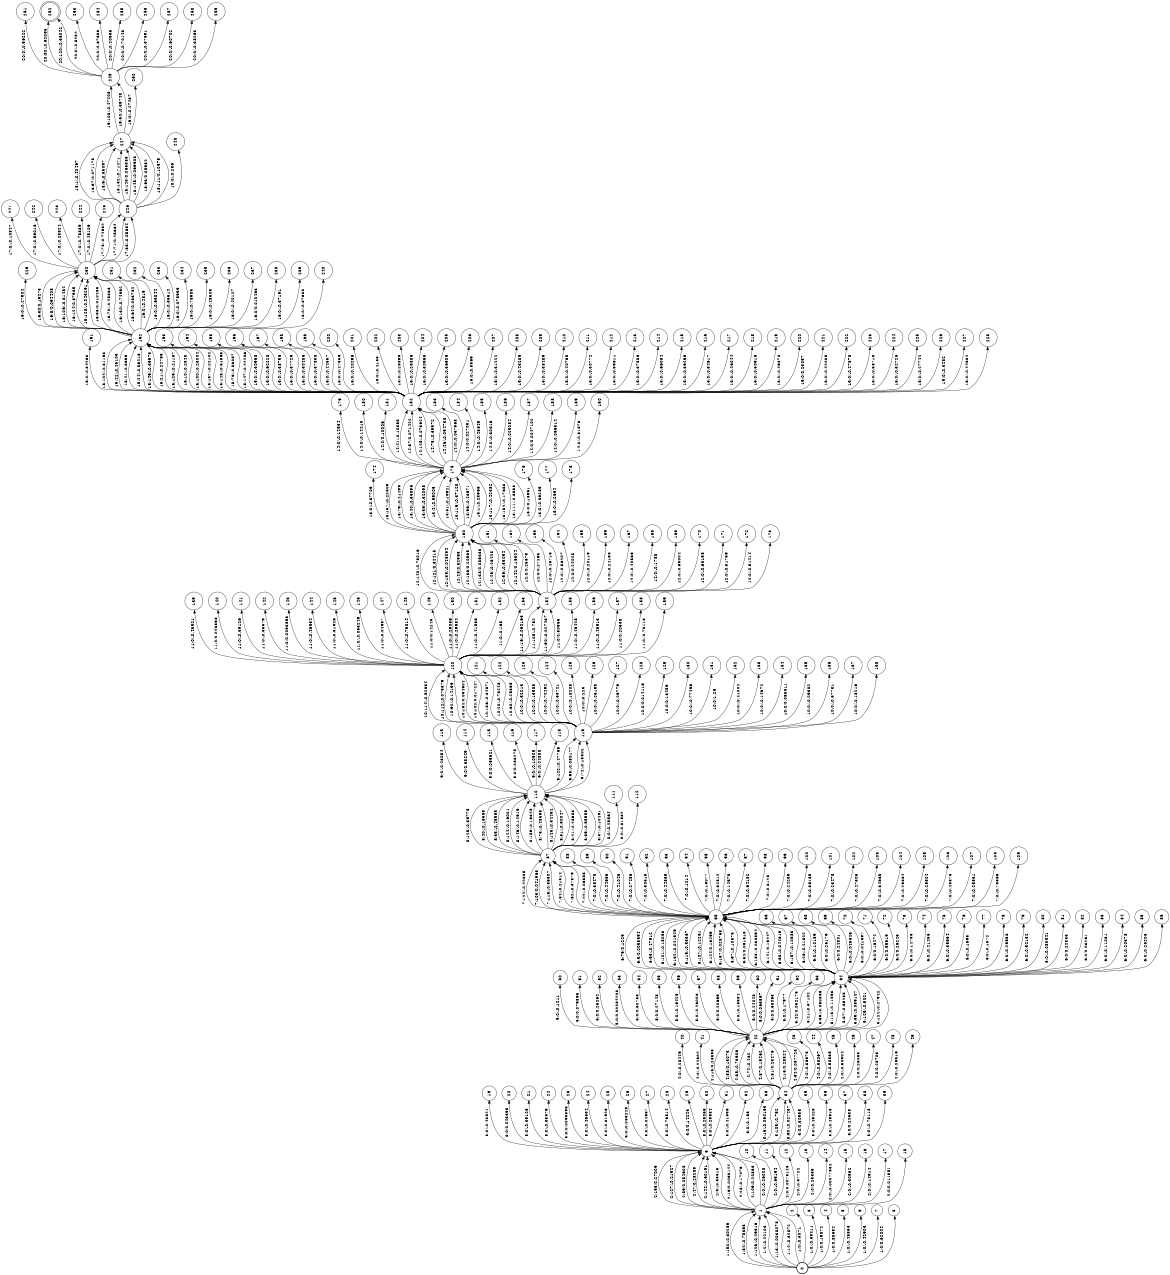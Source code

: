 digraph FST {
rankdir = LR;
size = "8.5,11";
label = "";
center = 1;
orientation = Landscape;
ranksep = "0.4";
nodesep = "0.25";
0 [label = "0", shape = circle, style = bold, fontsize = 14]
	0 -> 1 [label = "1:150/-0.30259", fontsize = 14];
	0 -> 1 [label = "1:82/-0.75353", fontsize = 14];
	0 -> 1 [label = "1:126/-0.29616", fontsize = 14];
	0 -> 1 [label = "1:2/-0.22103", fontsize = 14];
	0 -> 1 [label = "1:13/-0.0038078", fontsize = 14];
	0 -> 1 [label = "1:12/-0.32872", fontsize = 14];
	0 -> 2 [label = "1:0/-0.5071", fontsize = 14];
	0 -> 3 [label = "1:0/-0.59411", fontsize = 14];
	0 -> 4 [label = "1:0/0.19874", fontsize = 14];
	0 -> 5 [label = "1:0/0.88594", fontsize = 14];
	0 -> 6 [label = "1:0/-0.45853", fontsize = 14];
	0 -> 7 [label = "1:0/-0.42905", fontsize = 14];
	0 -> 8 [label = "1:0/0.62004", fontsize = 14];
1 [label = "1", shape = circle, style = solid, fontsize = 14]
	1 -> 9 [label = "2:153/0.27009", fontsize = 14];
	1 -> 9 [label = "2:127/-0.21527", fontsize = 14];
	1 -> 9 [label = "2:89/0.054608", fontsize = 14];
	1 -> 9 [label = "2:47/0.28289", fontsize = 14];
	1 -> 9 [label = "2:144/-0.60191", fontsize = 14];
	1 -> 9 [label = "2:3/-0.53315", fontsize = 14];
	1 -> 10 [label = "2:0/-0.26008", fontsize = 14];
	1 -> 11 [label = "2:0/-0.65194", fontsize = 14];
	1 -> 12 [label = "2:0/0.0078145", fontsize = 14];
	1 -> 13 [label = "2:0/-0.57722", fontsize = 14];
	1 -> 14 [label = "2:0/0.23335", fontsize = 14];
	1 -> 15 [label = "2:0/-0.00077832", fontsize = 14];
	1 -> 9 [label = "2:19/0.0098144", fontsize = 14];
	1 -> 9 [label = "2:23/-0.17079", fontsize = 14];
	1 -> 9 [label = "2:109/0.20863", fontsize = 14];
	1 -> 16 [label = "2:0/-0.30562", fontsize = 14];
	1 -> 17 [label = "2:0/-0.14914", fontsize = 14];
	1 -> 18 [label = "2:0/0.011351", fontsize = 14];
2 [label = "2", shape = circle, style = solid, fontsize = 14]
3 [label = "3", shape = circle, style = solid, fontsize = 14]
4 [label = "4", shape = circle, style = solid, fontsize = 14]
5 [label = "5", shape = circle, style = solid, fontsize = 14]
6 [label = "6", shape = circle, style = solid, fontsize = 14]
7 [label = "7", shape = circle, style = solid, fontsize = 14]
8 [label = "8", shape = circle, style = solid, fontsize = 14]
9 [label = "9", shape = circle, style = solid, fontsize = 14]
	9 -> 19 [label = "3:0/-0.43521", fontsize = 14];
	9 -> 20 [label = "3:0/0.043393", fontsize = 14];
	9 -> 21 [label = "3:0/-0.39126", fontsize = 14];
	9 -> 22 [label = "3:0/-0.33579", fontsize = 14];
	9 -> 23 [label = "3:0/0.0093593", fontsize = 14];
	9 -> 24 [label = "3:0/-0.46534", fontsize = 14];
	9 -> 25 [label = "3:0/-0.31926", fontsize = 14];
	9 -> 26 [label = "3:0/-0.053249", fontsize = 14];
	9 -> 27 [label = "3:0/-0.04657", fontsize = 14];
	9 -> 28 [label = "3:0/-0.76814", fontsize = 14];
	9 -> 29 [label = "3:0/0.14243", fontsize = 14];
	9 -> 30 [label = "3:0/-0.29056", fontsize = 14];
	9 -> 31 [label = "3:0/-0.29984", fontsize = 14];
	9 -> 32 [label = "3:0/-0.41536", fontsize = 14];
	9 -> 33 [label = "3:0/-0.168", fontsize = 14];
	9 -> 34 [label = "3:16/-0.060163", fontsize = 14];
	9 -> 34 [label = "3:105/-0.752", fontsize = 14];
	9 -> 34 [label = "3:90/-0.027437", fontsize = 14];
	9 -> 35 [label = "3:0/0.30955", fontsize = 14];
	9 -> 36 [label = "3:0/-0.46428", fontsize = 14];
	9 -> 37 [label = "3:0/-0.46913", fontsize = 14];
	9 -> 38 [label = "3:0/0.20538", fontsize = 14];
	9 -> 39 [label = "3:0/-0.78118", fontsize = 14];
10 [label = "10", shape = circle, style = solid, fontsize = 14]
11 [label = "11", shape = circle, style = solid, fontsize = 14]
12 [label = "12", shape = circle, style = solid, fontsize = 14]
13 [label = "13", shape = circle, style = solid, fontsize = 14]
14 [label = "14", shape = circle, style = solid, fontsize = 14]
15 [label = "15", shape = circle, style = solid, fontsize = 14]
16 [label = "16", shape = circle, style = solid, fontsize = 14]
17 [label = "17", shape = circle, style = solid, fontsize = 14]
18 [label = "18", shape = circle, style = solid, fontsize = 14]
19 [label = "19", shape = circle, style = solid, fontsize = 14]
20 [label = "20", shape = circle, style = solid, fontsize = 14]
21 [label = "21", shape = circle, style = solid, fontsize = 14]
22 [label = "22", shape = circle, style = solid, fontsize = 14]
23 [label = "23", shape = circle, style = solid, fontsize = 14]
24 [label = "24", shape = circle, style = solid, fontsize = 14]
25 [label = "25", shape = circle, style = solid, fontsize = 14]
26 [label = "26", shape = circle, style = solid, fontsize = 14]
27 [label = "27", shape = circle, style = solid, fontsize = 14]
28 [label = "28", shape = circle, style = solid, fontsize = 14]
29 [label = "29", shape = circle, style = solid, fontsize = 14]
30 [label = "30", shape = circle, style = solid, fontsize = 14]
31 [label = "31", shape = circle, style = solid, fontsize = 14]
32 [label = "32", shape = circle, style = solid, fontsize = 14]
33 [label = "33", shape = circle, style = solid, fontsize = 14]
34 [label = "34", shape = circle, style = solid, fontsize = 14]
	34 -> 40 [label = "4:0/-0.28449", fontsize = 14];
	34 -> 41 [label = "4:0/-0.22902", fontsize = 14];
	34 -> 42 [label = "4:113/0.28398", fontsize = 14];
	34 -> 42 [label = "4:88/0.13073", fontsize = 14];
	34 -> 42 [label = "4:85/-0.73906", fontsize = 14];
	34 -> 43 [label = "4:0/-0.36673", fontsize = 14];
	34 -> 42 [label = "4:74/-0.462", fontsize = 14];
	34 -> 44 [label = "4:0/-0.58067", fontsize = 14];
	34 -> 45 [label = "4:0/-0.58565", fontsize = 14];
	34 -> 46 [label = "4:0/-0.50904", fontsize = 14];
	34 -> 47 [label = "4:0/0.28053", fontsize = 14];
	34 -> 48 [label = "4:0/0.28703", fontsize = 14];
	34 -> 42 [label = "4:87/0.19462", fontsize = 14];
	34 -> 42 [label = "4:81/0.23476", fontsize = 14];
	34 -> 42 [label = "4:15/0.28824", fontsize = 14];
	34 -> 42 [label = "4:94/0.087728", fontsize = 14];
	34 -> 49 [label = "4:0/-0.26316", fontsize = 14];
35 [label = "35", shape = circle, style = solid, fontsize = 14]
36 [label = "36", shape = circle, style = solid, fontsize = 14]
37 [label = "37", shape = circle, style = solid, fontsize = 14]
38 [label = "38", shape = circle, style = solid, fontsize = 14]
39 [label = "39", shape = circle, style = solid, fontsize = 14]
40 [label = "40", shape = circle, style = solid, fontsize = 14]
41 [label = "41", shape = circle, style = solid, fontsize = 14]
42 [label = "42", shape = circle, style = solid, fontsize = 14]
	42 -> 50 [label = "5:0/-0.1211", fontsize = 14];
	42 -> 51 [label = "5:0/0.079895", fontsize = 14];
	42 -> 52 [label = "5:0/0.25264", fontsize = 14];
	42 -> 53 [label = "5:0/0.00084208", fontsize = 14];
	42 -> 54 [label = "5:0/0.30758", fontsize = 14];
	42 -> 55 [label = "5:0/0.27148", fontsize = 14];
	42 -> 56 [label = "5:0/-0.19425", fontsize = 14];
	42 -> 57 [label = "5:0/-0.26006", fontsize = 14];
	42 -> 58 [label = "5:0/0.20669", fontsize = 14];
	42 -> 59 [label = "5:0/-0.15384", fontsize = 14];
	42 -> 60 [label = "5:0/0.24048", fontsize = 14];
	42 -> 61 [label = "5:0/0.063597", fontsize = 14];
	42 -> 62 [label = "5:0/0.58063", fontsize = 14];
	42 -> 63 [label = "5:0/-0.17977", fontsize = 14];
	42 -> 64 [label = "5:42/0.052175", fontsize = 14];
	42 -> 64 [label = "5:41/-0.57102", fontsize = 14];
	42 -> 64 [label = "5:39/-0.060866", fontsize = 14];
	42 -> 64 [label = "5:115/-0.11893", fontsize = 14];
	42 -> 64 [label = "5:57/-0.59235", fontsize = 14];
	42 -> 64 [label = "5:59/-0.039107", fontsize = 14];
	42 -> 64 [label = "5:125/-0.5021", fontsize = 14];
	42 -> 64 [label = "5:124/-0.27942", fontsize = 14];
43 [label = "43", shape = circle, style = solid, fontsize = 14]
44 [label = "44", shape = circle, style = solid, fontsize = 14]
45 [label = "45", shape = circle, style = solid, fontsize = 14]
46 [label = "46", shape = circle, style = solid, fontsize = 14]
47 [label = "47", shape = circle, style = solid, fontsize = 14]
48 [label = "48", shape = circle, style = solid, fontsize = 14]
49 [label = "49", shape = circle, style = solid, fontsize = 14]
50 [label = "50", shape = circle, style = solid, fontsize = 14]
51 [label = "51", shape = circle, style = solid, fontsize = 14]
52 [label = "52", shape = circle, style = solid, fontsize = 14]
53 [label = "53", shape = circle, style = solid, fontsize = 14]
54 [label = "54", shape = circle, style = solid, fontsize = 14]
55 [label = "55", shape = circle, style = solid, fontsize = 14]
56 [label = "56", shape = circle, style = solid, fontsize = 14]
57 [label = "57", shape = circle, style = solid, fontsize = 14]
58 [label = "58", shape = circle, style = solid, fontsize = 14]
59 [label = "59", shape = circle, style = solid, fontsize = 14]
60 [label = "60", shape = circle, style = solid, fontsize = 14]
61 [label = "61", shape = circle, style = solid, fontsize = 14]
62 [label = "62", shape = circle, style = solid, fontsize = 14]
63 [label = "63", shape = circle, style = solid, fontsize = 14]
64 [label = "64", shape = circle, style = solid, fontsize = 14]
	64 -> 65 [label = "6:79/0.1229", fontsize = 14];
	64 -> 65 [label = "6:5/0.0058594", fontsize = 14];
	64 -> 66 [label = "6:0/-0.10189", fontsize = 14];
	64 -> 65 [label = "6:53/-0.47912", fontsize = 14];
	64 -> 65 [label = "6:101/-0.15053", fontsize = 14];
	64 -> 65 [label = "6:132/-0.041949", fontsize = 14];
	64 -> 65 [label = "6:115/-0.53367", fontsize = 14];
	64 -> 67 [label = "6:0/-0.25179", fontsize = 14];
	64 -> 68 [label = "6:0/0.24801", fontsize = 14];
	64 -> 69 [label = "6:0/-0.045546", fontsize = 14];
	64 -> 70 [label = "6:0/-0.041597", fontsize = 14];
	64 -> 71 [label = "6:0/0.16474", fontsize = 14];
	64 -> 72 [label = "6:0/0.55619", fontsize = 14];
	64 -> 73 [label = "6:0/0.26245", fontsize = 14];
	64 -> 74 [label = "6:0/-0.14733", fontsize = 14];
	64 -> 75 [label = "6:0/-0.41455", fontsize = 14];
	64 -> 76 [label = "6:0/-0.35664", fontsize = 14];
	64 -> 77 [label = "6:0/-0.1695", fontsize = 14];
	64 -> 78 [label = "6:0/-0.1872", fontsize = 14];
	64 -> 79 [label = "6:0/-0.29658", fontsize = 14];
	64 -> 80 [label = "6:0/-0.52132", fontsize = 14];
	64 -> 81 [label = "6:0/-0.083541", fontsize = 14];
	64 -> 65 [label = "6:107/-0.12261", fontsize = 14];
	64 -> 65 [label = "6:124/0.16299", fontsize = 14];
	64 -> 65 [label = "6:137/0.028753", fontsize = 14];
	64 -> 65 [label = "6:97/-0.10375", fontsize = 14];
	64 -> 65 [label = "6:54/0.061313", fontsize = 14];
	64 -> 65 [label = "6:158/-0.038894", fontsize = 14];
	64 -> 65 [label = "6:141/0.19247", fontsize = 14];
	64 -> 65 [label = "6:68/-0.044619", fontsize = 14];
	64 -> 65 [label = "6:157/-0.10683", fontsize = 14];
	64 -> 65 [label = "6:26/-0.21322", fontsize = 14];
	64 -> 82 [label = "6:0/0.22853", fontsize = 14];
	64 -> 83 [label = "6:0/0.03261", fontsize = 14];
	64 -> 84 [label = "6:0/-0.11031", fontsize = 14];
	64 -> 85 [label = "6:0/-0.20378", fontsize = 14];
	64 -> 86 [label = "6:0/-0.25203", fontsize = 14];
65 [label = "65", shape = circle, style = solid, fontsize = 14]
	65 -> 87 [label = "7:124/-0.22385", fontsize = 14];
	65 -> 88 [label = "7:0/-0.38473", fontsize = 14];
	65 -> 89 [label = "7:0/-0.44666", fontsize = 14];
	65 -> 90 [label = "7:0/-0.41046", fontsize = 14];
	65 -> 91 [label = "7:0/-0.27486", fontsize = 14];
	65 -> 92 [label = "7:0/-0.30515", fontsize = 14];
	65 -> 93 [label = "7:0/-0.44835", fontsize = 14];
	65 -> 94 [label = "7:0/-0.1214", fontsize = 14];
	65 -> 95 [label = "7:0/-0.16077", fontsize = 14];
	65 -> 96 [label = "7:0/-0.32812", fontsize = 14];
	65 -> 97 [label = "7:0/-0.14575", fontsize = 14];
	65 -> 98 [label = "7:0/-0.64182", fontsize = 14];
	65 -> 99 [label = "7:0/-0.3125", fontsize = 14];
	65 -> 100 [label = "7:0/-0.24239", fontsize = 14];
	65 -> 101 [label = "7:0/-0.36185", fontsize = 14];
	65 -> 102 [label = "7:0/-0.23478", fontsize = 14];
	65 -> 103 [label = "7:0/-0.47305", fontsize = 14];
	65 -> 104 [label = "7:0/-0.34665", fontsize = 14];
	65 -> 105 [label = "7:0/-0.29864", fontsize = 14];
	65 -> 106 [label = "7:0/-0.25504", fontsize = 14];
	65 -> 87 [label = "7:103/0.041963", fontsize = 14];
	65 -> 87 [label = "7:116/-0.35307", fontsize = 14];
	65 -> 107 [label = "7:0/-0.45878", fontsize = 14];
	65 -> 87 [label = "7:84/-0.21514", fontsize = 14];
	65 -> 108 [label = "7:0/-0.25831", fontsize = 14];
	65 -> 87 [label = "7:32/-0.57879", fontsize = 14];
	65 -> 109 [label = "7:0/-0.73566", fontsize = 14];
	65 -> 87 [label = "7:22/-0.06655", fontsize = 14];
66 [label = "66", shape = circle, style = solid, fontsize = 14]
67 [label = "67", shape = circle, style = solid, fontsize = 14]
68 [label = "68", shape = circle, style = solid, fontsize = 14]
69 [label = "69", shape = circle, style = solid, fontsize = 14]
70 [label = "70", shape = circle, style = solid, fontsize = 14]
71 [label = "71", shape = circle, style = solid, fontsize = 14]
72 [label = "72", shape = circle, style = solid, fontsize = 14]
73 [label = "73", shape = circle, style = solid, fontsize = 14]
74 [label = "74", shape = circle, style = solid, fontsize = 14]
75 [label = "75", shape = circle, style = solid, fontsize = 14]
76 [label = "76", shape = circle, style = solid, fontsize = 14]
77 [label = "77", shape = circle, style = solid, fontsize = 14]
78 [label = "78", shape = circle, style = solid, fontsize = 14]
79 [label = "79", shape = circle, style = solid, fontsize = 14]
80 [label = "80", shape = circle, style = solid, fontsize = 14]
81 [label = "81", shape = circle, style = solid, fontsize = 14]
82 [label = "82", shape = circle, style = solid, fontsize = 14]
83 [label = "83", shape = circle, style = solid, fontsize = 14]
84 [label = "84", shape = circle, style = solid, fontsize = 14]
85 [label = "85", shape = circle, style = solid, fontsize = 14]
86 [label = "86", shape = circle, style = solid, fontsize = 14]
87 [label = "87", shape = circle, style = solid, fontsize = 14]
	87 -> 110 [label = "8:125/-0.39775", fontsize = 14];
	87 -> 110 [label = "8:40/-0.16568", fontsize = 14];
	87 -> 110 [label = "8:33/-0.43565", fontsize = 14];
	87 -> 110 [label = "8:124/-0.16001", fontsize = 14];
	87 -> 110 [label = "8:146/-0.12919", fontsize = 14];
	87 -> 110 [label = "8:159/-0.19348", fontsize = 14];
	87 -> 110 [label = "8:73/-0.48595", fontsize = 14];
	87 -> 110 [label = "8:123/-0.34452", fontsize = 14];
	87 -> 110 [label = "8:51/-0.30047", fontsize = 14];
	87 -> 110 [label = "8:21/-0.23953", fontsize = 14];
	87 -> 110 [label = "8:39/-0.55959", fontsize = 14];
	87 -> 111 [label = "8:0/-0.29564", fontsize = 14];
	87 -> 112 [label = "8:0/-0.31832", fontsize = 14];
	87 -> 110 [label = "8:57/-0.10491", fontsize = 14];
88 [label = "88", shape = circle, style = solid, fontsize = 14]
89 [label = "89", shape = circle, style = solid, fontsize = 14]
90 [label = "90", shape = circle, style = solid, fontsize = 14]
91 [label = "91", shape = circle, style = solid, fontsize = 14]
92 [label = "92", shape = circle, style = solid, fontsize = 14]
93 [label = "93", shape = circle, style = solid, fontsize = 14]
94 [label = "94", shape = circle, style = solid, fontsize = 14]
95 [label = "95", shape = circle, style = solid, fontsize = 14]
96 [label = "96", shape = circle, style = solid, fontsize = 14]
97 [label = "97", shape = circle, style = solid, fontsize = 14]
98 [label = "98", shape = circle, style = solid, fontsize = 14]
99 [label = "99", shape = circle, style = solid, fontsize = 14]
100 [label = "100", shape = circle, style = solid, fontsize = 14]
101 [label = "101", shape = circle, style = solid, fontsize = 14]
102 [label = "102", shape = circle, style = solid, fontsize = 14]
103 [label = "103", shape = circle, style = solid, fontsize = 14]
104 [label = "104", shape = circle, style = solid, fontsize = 14]
105 [label = "105", shape = circle, style = solid, fontsize = 14]
106 [label = "106", shape = circle, style = solid, fontsize = 14]
107 [label = "107", shape = circle, style = solid, fontsize = 14]
108 [label = "108", shape = circle, style = solid, fontsize = 14]
109 [label = "109", shape = circle, style = solid, fontsize = 14]
110 [label = "110", shape = circle, style = solid, fontsize = 14]
	110 -> 113 [label = "9:0/-0.23054", fontsize = 14];
	110 -> 114 [label = "9:0/0.68249", fontsize = 14];
	110 -> 115 [label = "9:0/0.055621", fontsize = 14];
	110 -> 116 [label = "9:0/0.083275", fontsize = 14];
	110 -> 117 [label = "9:0/-0.10505", fontsize = 14];
	110 -> 118 [label = "9:0/-0.24888", fontsize = 14];
	110 -> 119 [label = "9:122/-0.47756", fontsize = 14];
	110 -> 119 [label = "9:95/-0.080177", fontsize = 14];
	110 -> 119 [label = "9:72/-0.13302", fontsize = 14];
111 [label = "111", shape = circle, style = solid, fontsize = 14]
112 [label = "112", shape = circle, style = solid, fontsize = 14]
113 [label = "113", shape = circle, style = solid, fontsize = 14]
114 [label = "114", shape = circle, style = solid, fontsize = 14]
115 [label = "115", shape = circle, style = solid, fontsize = 14]
116 [label = "116", shape = circle, style = solid, fontsize = 14]
117 [label = "117", shape = circle, style = solid, fontsize = 14]
118 [label = "118", shape = circle, style = solid, fontsize = 14]
119 [label = "119", shape = circle, style = solid, fontsize = 14]
	119 -> 120 [label = "10:114/-0.52834", fontsize = 14];
	119 -> 121 [label = "10:0/-0.52213", fontsize = 14];
	119 -> 120 [label = "10:112/-0.073379", fontsize = 14];
	119 -> 122 [label = "10:0/-0.13588", fontsize = 14];
	119 -> 123 [label = "10:0/-0.70492", fontsize = 14];
	119 -> 124 [label = "10:0/-0.53721", fontsize = 14];
	119 -> 120 [label = "10:92/-0.14199", fontsize = 14];
	119 -> 125 [label = "10:0/-0.18208", fontsize = 14];
	119 -> 126 [label = "10:0/-0.223", fontsize = 14];
	119 -> 127 [label = "10:0/-0.25198", fontsize = 14];
	119 -> 120 [label = "10:134/0.054604", fontsize = 14];
	119 -> 128 [label = "10:0/-0.29779", fontsize = 14];
	119 -> 129 [label = "10:0/0.014116", fontsize = 14];
	119 -> 130 [label = "10:0/0.13459", fontsize = 14];
	119 -> 131 [label = "10:0/-0.77496", fontsize = 14];
	119 -> 120 [label = "10:102/0.017247", fontsize = 14];
	119 -> 120 [label = "10:156/-0.34571", fontsize = 14];
	119 -> 132 [label = "10:0/1.29", fontsize = 14];
	119 -> 120 [label = "10:20/-0.73248", fontsize = 14];
	119 -> 120 [label = "10:60/-0.25365", fontsize = 14];
	119 -> 133 [label = "10:0/-0.41004", fontsize = 14];
	119 -> 134 [label = "10:0/-0.14672", fontsize = 14];
	119 -> 135 [label = "10:0/0.068511", fontsize = 14];
	119 -> 136 [label = "10:0/-0.29382", fontsize = 14];
	119 -> 137 [label = "10:0/-0.57731", fontsize = 14];
	119 -> 138 [label = "10:0/-0.18216", fontsize = 14];
120 [label = "120", shape = circle, style = solid, fontsize = 14]
	120 -> 139 [label = "11:0/-0.43521", fontsize = 14];
	120 -> 140 [label = "11:0/0.043393", fontsize = 14];
	120 -> 141 [label = "11:0/-0.39126", fontsize = 14];
	120 -> 142 [label = "11:0/-0.33579", fontsize = 14];
	120 -> 143 [label = "11:0/0.0093593", fontsize = 14];
	120 -> 144 [label = "11:0/-0.46534", fontsize = 14];
	120 -> 145 [label = "11:0/-0.31926", fontsize = 14];
	120 -> 146 [label = "11:0/-0.053249", fontsize = 14];
	120 -> 147 [label = "11:0/-0.04657", fontsize = 14];
	120 -> 148 [label = "11:0/-0.76814", fontsize = 14];
	120 -> 149 [label = "11:0/0.14243", fontsize = 14];
	120 -> 150 [label = "11:0/-0.29056", fontsize = 14];
	120 -> 151 [label = "11:0/-0.29984", fontsize = 14];
	120 -> 152 [label = "11:0/-0.41536", fontsize = 14];
	120 -> 153 [label = "11:0/-0.168", fontsize = 14];
	120 -> 154 [label = "11:16/-0.060163", fontsize = 14];
	120 -> 154 [label = "11:105/-0.752", fontsize = 14];
	120 -> 154 [label = "11:90/-0.027437", fontsize = 14];
	120 -> 155 [label = "11:0/0.30955", fontsize = 14];
	120 -> 156 [label = "11:0/-0.46428", fontsize = 14];
	120 -> 157 [label = "11:0/-0.46913", fontsize = 14];
	120 -> 158 [label = "11:0/0.20538", fontsize = 14];
	120 -> 159 [label = "11:0/-0.78118", fontsize = 14];
121 [label = "121", shape = circle, style = solid, fontsize = 14]
122 [label = "122", shape = circle, style = solid, fontsize = 14]
123 [label = "123", shape = circle, style = solid, fontsize = 14]
124 [label = "124", shape = circle, style = solid, fontsize = 14]
125 [label = "125", shape = circle, style = solid, fontsize = 14]
126 [label = "126", shape = circle, style = solid, fontsize = 14]
127 [label = "127", shape = circle, style = solid, fontsize = 14]
128 [label = "128", shape = circle, style = solid, fontsize = 14]
129 [label = "129", shape = circle, style = solid, fontsize = 14]
130 [label = "130", shape = circle, style = solid, fontsize = 14]
131 [label = "131", shape = circle, style = solid, fontsize = 14]
132 [label = "132", shape = circle, style = solid, fontsize = 14]
133 [label = "133", shape = circle, style = solid, fontsize = 14]
134 [label = "134", shape = circle, style = solid, fontsize = 14]
135 [label = "135", shape = circle, style = solid, fontsize = 14]
136 [label = "136", shape = circle, style = solid, fontsize = 14]
137 [label = "137", shape = circle, style = solid, fontsize = 14]
138 [label = "138", shape = circle, style = solid, fontsize = 14]
139 [label = "139", shape = circle, style = solid, fontsize = 14]
140 [label = "140", shape = circle, style = solid, fontsize = 14]
141 [label = "141", shape = circle, style = solid, fontsize = 14]
142 [label = "142", shape = circle, style = solid, fontsize = 14]
143 [label = "143", shape = circle, style = solid, fontsize = 14]
144 [label = "144", shape = circle, style = solid, fontsize = 14]
145 [label = "145", shape = circle, style = solid, fontsize = 14]
146 [label = "146", shape = circle, style = solid, fontsize = 14]
147 [label = "147", shape = circle, style = solid, fontsize = 14]
148 [label = "148", shape = circle, style = solid, fontsize = 14]
149 [label = "149", shape = circle, style = solid, fontsize = 14]
150 [label = "150", shape = circle, style = solid, fontsize = 14]
151 [label = "151", shape = circle, style = solid, fontsize = 14]
152 [label = "152", shape = circle, style = solid, fontsize = 14]
153 [label = "153", shape = circle, style = solid, fontsize = 14]
154 [label = "154", shape = circle, style = solid, fontsize = 14]
	154 -> 160 [label = "12:140/-0.73016", fontsize = 14];
	154 -> 160 [label = "12:121/0.32415", fontsize = 14];
	154 -> 160 [label = "12:139/-0.046094", fontsize = 14];
	154 -> 160 [label = "12:48/0.32968", fontsize = 14];
	154 -> 160 [label = "12:136/0.20565", fontsize = 14];
	154 -> 160 [label = "12:138/0.086333", fontsize = 14];
	154 -> 161 [label = "12:0/0.25679", fontsize = 14];
	154 -> 160 [label = "12:49/-0.26428", fontsize = 14];
	154 -> 162 [label = "12:0/0.27263", fontsize = 14];
	154 -> 163 [label = "12:0/-0.43715", fontsize = 14];
	154 -> 164 [label = "12:0/-0.56207", fontsize = 14];
	154 -> 160 [label = "12:56/-0.33054", fontsize = 14];
	154 -> 165 [label = "12:0/0.24028", fontsize = 14];
	154 -> 160 [label = "12:142/0.16304", fontsize = 14];
	154 -> 166 [label = "12:0/-0.20119", fontsize = 14];
	154 -> 167 [label = "12:0/-0.24198", fontsize = 14];
	154 -> 168 [label = "12:0/-0.40569", fontsize = 14];
	154 -> 169 [label = "12:0/-0.1788", fontsize = 14];
	154 -> 170 [label = "12:0/-0.63004", fontsize = 14];
	154 -> 171 [label = "12:0/-0.63198", fontsize = 14];
	154 -> 172 [label = "12:0/-0.31759", fontsize = 14];
	154 -> 173 [label = "12:0/-0.51414", fontsize = 14];
155 [label = "155", shape = circle, style = solid, fontsize = 14]
156 [label = "156", shape = circle, style = solid, fontsize = 14]
157 [label = "157", shape = circle, style = solid, fontsize = 14]
158 [label = "158", shape = circle, style = solid, fontsize = 14]
159 [label = "159", shape = circle, style = solid, fontsize = 14]
160 [label = "160", shape = circle, style = solid, fontsize = 14]
	160 -> 174 [label = "13:0/-0.37709", fontsize = 14];
	160 -> 175 [label = "13:157/-0.22509", fontsize = 14];
	160 -> 176 [label = "13:0/0.13961", fontsize = 14];
	160 -> 175 [label = "13:79/-0.41499", fontsize = 14];
	160 -> 175 [label = "13:40/-0.55896", fontsize = 14];
	160 -> 177 [label = "13:0/-0.36289", fontsize = 14];
	160 -> 175 [label = "13:36/-0.32098", fontsize = 14];
	160 -> 175 [label = "13:4/-0.59005", fontsize = 14];
	160 -> 175 [label = "13:51/-0.19941", fontsize = 14];
	160 -> 175 [label = "13:119/-0.37128", fontsize = 14];
	160 -> 178 [label = "13:0/-0.2664", fontsize = 14];
	160 -> 175 [label = "13:96/-0.43971", fontsize = 14];
	160 -> 175 [label = "13:1/-0.23966", fontsize = 14];
	160 -> 175 [label = "13:117/-0.42382", fontsize = 14];
	160 -> 175 [label = "13:152/-0.17653", fontsize = 14];
	160 -> 175 [label = "13:111/-0.5598", fontsize = 14];
161 [label = "161", shape = circle, style = solid, fontsize = 14]
162 [label = "162", shape = circle, style = solid, fontsize = 14]
163 [label = "163", shape = circle, style = solid, fontsize = 14]
164 [label = "164", shape = circle, style = solid, fontsize = 14]
165 [label = "165", shape = circle, style = solid, fontsize = 14]
166 [label = "166", shape = circle, style = solid, fontsize = 14]
167 [label = "167", shape = circle, style = solid, fontsize = 14]
168 [label = "168", shape = circle, style = solid, fontsize = 14]
169 [label = "169", shape = circle, style = solid, fontsize = 14]
170 [label = "170", shape = circle, style = solid, fontsize = 14]
171 [label = "171", shape = circle, style = solid, fontsize = 14]
172 [label = "172", shape = circle, style = solid, fontsize = 14]
173 [label = "173", shape = circle, style = solid, fontsize = 14]
174 [label = "174", shape = circle, style = solid, fontsize = 14]
175 [label = "175", shape = circle, style = solid, fontsize = 14]
	175 -> 179 [label = "14:0/-0.14534", fontsize = 14];
	175 -> 180 [label = "14:0/-0.14213", fontsize = 14];
	175 -> 181 [label = "14:0/0.10006", fontsize = 14];
	175 -> 182 [label = "14:41/-0.10893", fontsize = 14];
	175 -> 183 [label = "14:0/-0.057968", fontsize = 14];
	175 -> 182 [label = "14:57/0.071422", fontsize = 14];
	175 -> 184 [label = "14:0/0.027031", fontsize = 14];
	175 -> 182 [label = "14:125/-0.073924", fontsize = 14];
	175 -> 185 [label = "14:0/-0.48649", fontsize = 14];
	175 -> 186 [label = "14:0/-0.30316", fontsize = 14];
	175 -> 182 [label = "14:75/-0.39972", fontsize = 14];
	175 -> 182 [label = "14:46/-0.054738", fontsize = 14];
	175 -> 187 [label = "14:0/-0.025084", fontsize = 14];
	175 -> 188 [label = "14:0/0.0047102", fontsize = 14];
	175 -> 189 [label = "14:0/-0.066514", fontsize = 14];
	175 -> 190 [label = "14:0/-0.31576", fontsize = 14];
176 [label = "176", shape = circle, style = solid, fontsize = 14]
177 [label = "177", shape = circle, style = solid, fontsize = 14]
178 [label = "178", shape = circle, style = solid, fontsize = 14]
179 [label = "179", shape = circle, style = solid, fontsize = 14]
180 [label = "180", shape = circle, style = solid, fontsize = 14]
181 [label = "181", shape = circle, style = solid, fontsize = 14]
182 [label = "182", shape = circle, style = solid, fontsize = 14]
	182 -> 191 [label = "15:0/-0.34263", fontsize = 14];
	182 -> 192 [label = "15:104/-0.31193", fontsize = 14];
	182 -> 192 [label = "15:42/-0.46103", fontsize = 14];
	182 -> 193 [label = "15:0/-0.30968", fontsize = 14];
	182 -> 194 [label = "15:0/-0.62228", fontsize = 14];
	182 -> 195 [label = "15:0/-0.38756", fontsize = 14];
	182 -> 196 [label = "15:0/-0.37729", fontsize = 14];
	182 -> 197 [label = "15:0/-0.30486", fontsize = 14];
	182 -> 198 [label = "15:0/-0.37838", fontsize = 14];
	182 -> 199 [label = "15:0/-0.44557", fontsize = 14];
	182 -> 200 [label = "15:0/-0.47556", fontsize = 14];
	182 -> 201 [label = "15:0/-0.40296", fontsize = 14];
	182 -> 202 [label = "15:0/-0.4155", fontsize = 14];
	182 -> 203 [label = "15:0/-0.28869", fontsize = 14];
	182 -> 204 [label = "15:0/-0.23886", fontsize = 14];
	182 -> 205 [label = "15:0/-0.30963", fontsize = 14];
	182 -> 206 [label = "15:0/-0.36909", fontsize = 14];
	182 -> 192 [label = "15:41/-0.3999", fontsize = 14];
	182 -> 207 [label = "15:0/-0.3569", fontsize = 14];
	182 -> 208 [label = "15:0/-0.31222", fontsize = 14];
	182 -> 209 [label = "15:0/-0.43285", fontsize = 14];
	182 -> 210 [label = "15:0/-0.38489", fontsize = 14];
	182 -> 192 [label = "15:24/-0.36216", fontsize = 14];
	182 -> 192 [label = "15:149/-0.39973", fontsize = 14];
	182 -> 192 [label = "15:21/-0.24789", fontsize = 14];
	182 -> 211 [label = "15:0/-0.40765", fontsize = 14];
	182 -> 192 [label = "15:129/-0.21137", fontsize = 14];
	182 -> 192 [label = "15:10/-0.2343", fontsize = 14];
	182 -> 192 [label = "15:100/-0.23004", fontsize = 14];
	182 -> 192 [label = "15:137/-0.22102", fontsize = 14];
	182 -> 212 [label = "15:0/-0.30772", fontsize = 14];
	182 -> 192 [label = "15:148/-0.31363", fontsize = 14];
	182 -> 192 [label = "15:79/-0.56087", fontsize = 14];
	182 -> 213 [label = "15:0/-0.39611", fontsize = 14];
	182 -> 214 [label = "15:0/-0.37386", fontsize = 14];
	182 -> 215 [label = "15:0/-0.66084", fontsize = 14];
	182 -> 216 [label = "15:0/-0.39299", fontsize = 14];
	182 -> 217 [label = "15:0/-0.34617", fontsize = 14];
	182 -> 218 [label = "15:0/-0.46044", fontsize = 14];
	182 -> 219 [label = "15:0/-0.50916", fontsize = 14];
	182 -> 220 [label = "15:0/-0.49878", fontsize = 14];
	182 -> 221 [label = "15:0/0.23057", fontsize = 14];
	182 -> 222 [label = "15:0/-0.42085", fontsize = 14];
	182 -> 223 [label = "15:0/-0.47878", fontsize = 14];
	182 -> 224 [label = "15:0/-0.38713", fontsize = 14];
	182 -> 225 [label = "15:0/-0.32725", fontsize = 14];
	182 -> 226 [label = "15:0/-0.27742", fontsize = 14];
	182 -> 227 [label = "15:0/-0.3482", fontsize = 14];
	182 -> 228 [label = "15:0/-0.44682", fontsize = 14];
	182 -> 192 [label = "15:147/-0.22286", fontsize = 14];
183 [label = "183", shape = circle, style = solid, fontsize = 14]
184 [label = "184", shape = circle, style = solid, fontsize = 14]
185 [label = "185", shape = circle, style = solid, fontsize = 14]
186 [label = "186", shape = circle, style = solid, fontsize = 14]
187 [label = "187", shape = circle, style = solid, fontsize = 14]
188 [label = "188", shape = circle, style = solid, fontsize = 14]
189 [label = "189", shape = circle, style = solid, fontsize = 14]
190 [label = "190", shape = circle, style = solid, fontsize = 14]
191 [label = "191", shape = circle, style = solid, fontsize = 14]
192 [label = "192", shape = circle, style = solid, fontsize = 14]
	192 -> 229 [label = "16:0/-0.27904", fontsize = 14];
	192 -> 230 [label = "16:30/0.19273", fontsize = 14];
	192 -> 231 [label = "16:0/-0.4819", fontsize = 14];
	192 -> 232 [label = "16:0/-0.63844", fontsize = 14];
	192 -> 230 [label = "16:8/0.094408", fontsize = 14];
	192 -> 233 [label = "16:0/-0.35514", fontsize = 14];
	192 -> 234 [label = "16:0/-0.075999", fontsize = 14];
	192 -> 235 [label = "16:0/-0.78985", fontsize = 14];
	192 -> 236 [label = "16:0/-0.48505", fontsize = 14];
	192 -> 237 [label = "16:0/-0.40127", fontsize = 14];
	192 -> 230 [label = "16:106/-0.31484", fontsize = 14];
	192 -> 230 [label = "16:124/0.37935", fontsize = 14];
	192 -> 230 [label = "16:128/-0.043291", fontsize = 14];
	192 -> 238 [label = "16:0/0.010463", fontsize = 14];
	192 -> 230 [label = "16:38/0.010433", fontsize = 14];
	192 -> 230 [label = "16:70/-0.45866", fontsize = 14];
	192 -> 230 [label = "16:130/-0.74992", fontsize = 14];
	192 -> 239 [label = "16:0/-0.37191", fontsize = 14];
	192 -> 240 [label = "16:0/-0.37638", fontsize = 14];
	192 -> 230 [label = "16:64/0.033782", fontsize = 14];
193 [label = "193", shape = circle, style = solid, fontsize = 14]
194 [label = "194", shape = circle, style = solid, fontsize = 14]
195 [label = "195", shape = circle, style = solid, fontsize = 14]
196 [label = "196", shape = circle, style = solid, fontsize = 14]
197 [label = "197", shape = circle, style = solid, fontsize = 14]
198 [label = "198", shape = circle, style = solid, fontsize = 14]
199 [label = "199", shape = circle, style = solid, fontsize = 14]
200 [label = "200", shape = circle, style = solid, fontsize = 14]
201 [label = "201", shape = circle, style = solid, fontsize = 14]
202 [label = "202", shape = circle, style = solid, fontsize = 14]
203 [label = "203", shape = circle, style = solid, fontsize = 14]
204 [label = "204", shape = circle, style = solid, fontsize = 14]
205 [label = "205", shape = circle, style = solid, fontsize = 14]
206 [label = "206", shape = circle, style = solid, fontsize = 14]
207 [label = "207", shape = circle, style = solid, fontsize = 14]
208 [label = "208", shape = circle, style = solid, fontsize = 14]
209 [label = "209", shape = circle, style = solid, fontsize = 14]
210 [label = "210", shape = circle, style = solid, fontsize = 14]
211 [label = "211", shape = circle, style = solid, fontsize = 14]
212 [label = "212", shape = circle, style = solid, fontsize = 14]
213 [label = "213", shape = circle, style = solid, fontsize = 14]
214 [label = "214", shape = circle, style = solid, fontsize = 14]
215 [label = "215", shape = circle, style = solid, fontsize = 14]
216 [label = "216", shape = circle, style = solid, fontsize = 14]
217 [label = "217", shape = circle, style = solid, fontsize = 14]
218 [label = "218", shape = circle, style = solid, fontsize = 14]
219 [label = "219", shape = circle, style = solid, fontsize = 14]
220 [label = "220", shape = circle, style = solid, fontsize = 14]
221 [label = "221", shape = circle, style = solid, fontsize = 14]
222 [label = "222", shape = circle, style = solid, fontsize = 14]
223 [label = "223", shape = circle, style = solid, fontsize = 14]
224 [label = "224", shape = circle, style = solid, fontsize = 14]
225 [label = "225", shape = circle, style = solid, fontsize = 14]
226 [label = "226", shape = circle, style = solid, fontsize = 14]
227 [label = "227", shape = circle, style = solid, fontsize = 14]
228 [label = "228", shape = circle, style = solid, fontsize = 14]
229 [label = "229", shape = circle, style = solid, fontsize = 14]
230 [label = "230", shape = circle, style = solid, fontsize = 14]
	230 -> 241 [label = "17:0/-0.10847", fontsize = 14];
	230 -> 242 [label = "17:0/-0.56016", fontsize = 14];
	230 -> 243 [label = "17:0/-0.23824", fontsize = 14];
	230 -> 244 [label = "17:0/-0.78889", fontsize = 14];
	230 -> 245 [label = "17:0/-0.45109", fontsize = 14];
	230 -> 246 [label = "17:78/-0.74932", fontsize = 14];
	230 -> 246 [label = "17:71/0.25664", fontsize = 14];
	230 -> 246 [label = "17:83/-0.05684", fontsize = 14];
231 [label = "231", shape = circle, style = solid, fontsize = 14]
232 [label = "232", shape = circle, style = solid, fontsize = 14]
233 [label = "233", shape = circle, style = solid, fontsize = 14]
234 [label = "234", shape = circle, style = solid, fontsize = 14]
235 [label = "235", shape = circle, style = solid, fontsize = 14]
236 [label = "236", shape = circle, style = solid, fontsize = 14]
237 [label = "237", shape = circle, style = solid, fontsize = 14]
238 [label = "238", shape = circle, style = solid, fontsize = 14]
239 [label = "239", shape = circle, style = solid, fontsize = 14]
240 [label = "240", shape = circle, style = solid, fontsize = 14]
241 [label = "241", shape = circle, style = solid, fontsize = 14]
242 [label = "242", shape = circle, style = solid, fontsize = 14]
243 [label = "243", shape = circle, style = solid, fontsize = 14]
244 [label = "244", shape = circle, style = solid, fontsize = 14]
245 [label = "245", shape = circle, style = solid, fontsize = 14]
246 [label = "246", shape = circle, style = solid, fontsize = 14]
	246 -> 247 [label = "18:1/-0.40467", fontsize = 14];
	246 -> 247 [label = "18:97/0.071175", fontsize = 14];
	246 -> 247 [label = "18:6/-0.53097", fontsize = 14];
	246 -> 247 [label = "18:152/-0.71471", fontsize = 14];
	246 -> 247 [label = "18:143/0.065385", fontsize = 14];
	246 -> 247 [label = "18:145/-0.069903", fontsize = 14];
	246 -> 247 [label = "18:93/0.05982", fontsize = 14];
	246 -> 247 [label = "18:111/0.10575", fontsize = 14];
	246 -> 248 [label = "18:0/-0.236", fontsize = 14];
247 [label = "247", shape = circle, style = solid, fontsize = 14]
	247 -> 249 [label = "19:108/-0.47408", fontsize = 14];
	247 -> 250 [label = "19:0/-0.27437", fontsize = 14];
	247 -> 249 [label = "19:50/-0.39748", fontsize = 14];
248 [label = "248", shape = circle, style = solid, fontsize = 14]
249 [label = "249", shape = circle, style = solid, fontsize = 14]
	249 -> 251 [label = "20:0/-0.56222", fontsize = 14];
	249 -> 252 [label = "20:80/-0.62093", fontsize = 14];
	249 -> 253 [label = "20:0/-0.5232", fontsize = 14];
	249 -> 254 [label = "20:0/-0.67686", fontsize = 14];
	249 -> 255 [label = "20:0/-0.40936", fontsize = 14];
	249 -> 252 [label = "20:120/-0.36042", fontsize = 14];
	249 -> 256 [label = "20:0/-0.70148", fontsize = 14];
	249 -> 257 [label = "20:0/-0.37591", fontsize = 14];
	249 -> 258 [label = "20:0/-0.60702", fontsize = 14];
	249 -> 259 [label = "20:0/-0.38263", fontsize = 14];
250 [label = "250", shape = circle, style = solid, fontsize = 14]
251 [label = "251", shape = circle, style = solid, fontsize = 14]
252 [label = "252", shape = doublecircle, style = solid, fontsize = 14]
253 [label = "253", shape = circle, style = solid, fontsize = 14]
254 [label = "254", shape = circle, style = solid, fontsize = 14]
255 [label = "255", shape = circle, style = solid, fontsize = 14]
256 [label = "256", shape = circle, style = solid, fontsize = 14]
257 [label = "257", shape = circle, style = solid, fontsize = 14]
258 [label = "258", shape = circle, style = solid, fontsize = 14]
259 [label = "259", shape = circle, style = solid, fontsize = 14]
}
